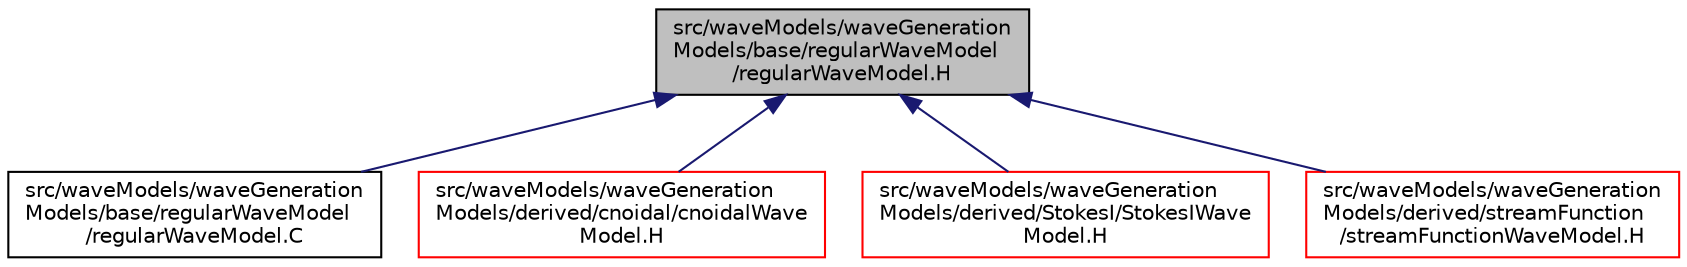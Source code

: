 digraph "src/waveModels/waveGenerationModels/base/regularWaveModel/regularWaveModel.H"
{
  bgcolor="transparent";
  edge [fontname="Helvetica",fontsize="10",labelfontname="Helvetica",labelfontsize="10"];
  node [fontname="Helvetica",fontsize="10",shape=record];
  Node1 [label="src/waveModels/waveGeneration\lModels/base/regularWaveModel\l/regularWaveModel.H",height=0.2,width=0.4,color="black", fillcolor="grey75", style="filled" fontcolor="black"];
  Node1 -> Node2 [dir="back",color="midnightblue",fontsize="10",style="solid",fontname="Helvetica"];
  Node2 [label="src/waveModels/waveGeneration\lModels/base/regularWaveModel\l/regularWaveModel.C",height=0.2,width=0.4,color="black",URL="$regularWaveModel_8C.html"];
  Node1 -> Node3 [dir="back",color="midnightblue",fontsize="10",style="solid",fontname="Helvetica"];
  Node3 [label="src/waveModels/waveGeneration\lModels/derived/cnoidal/cnoidalWave\lModel.H",height=0.2,width=0.4,color="red",URL="$cnoidalWaveModel_8H.html"];
  Node1 -> Node4 [dir="back",color="midnightblue",fontsize="10",style="solid",fontname="Helvetica"];
  Node4 [label="src/waveModels/waveGeneration\lModels/derived/StokesI/StokesIWave\lModel.H",height=0.2,width=0.4,color="red",URL="$StokesIWaveModel_8H.html"];
  Node1 -> Node5 [dir="back",color="midnightblue",fontsize="10",style="solid",fontname="Helvetica"];
  Node5 [label="src/waveModels/waveGeneration\lModels/derived/streamFunction\l/streamFunctionWaveModel.H",height=0.2,width=0.4,color="red",URL="$streamFunctionWaveModel_8H.html"];
}
